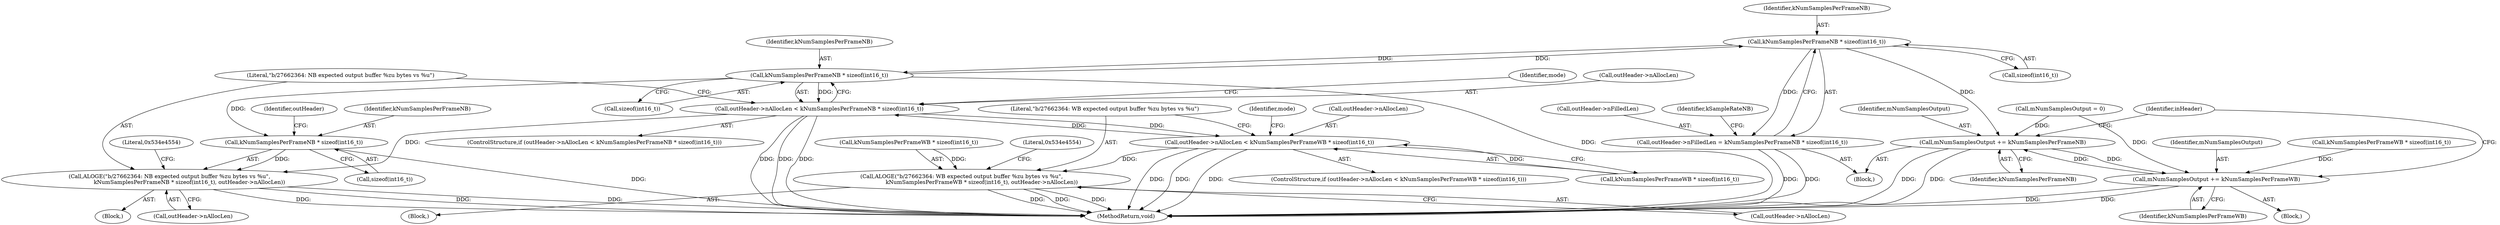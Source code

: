 digraph "0_Android_daa85dac2055b22dabbb3b4e537597e6ab73a866@API" {
"1000569" [label="(Call,kNumSamplesPerFrameNB * sizeof(int16_t))"];
"1000242" [label="(Call,kNumSamplesPerFrameNB * sizeof(int16_t))"];
"1000569" [label="(Call,kNumSamplesPerFrameNB * sizeof(int16_t))"];
"1000238" [label="(Call,outHeader->nAllocLen < kNumSamplesPerFrameNB * sizeof(int16_t))"];
"1000247" [label="(Call,ALOGE(\"b/27662364: NB expected output buffer %zu bytes vs %u\",\n                       kNumSamplesPerFrameNB * sizeof(int16_t), outHeader->nAllocLen))"];
"1000373" [label="(Call,outHeader->nAllocLen < kNumSamplesPerFrameWB * sizeof(int16_t))"];
"1000382" [label="(Call,ALOGE(\"b/27662364: WB expected output buffer %zu bytes vs %u\",\n                       kNumSamplesPerFrameWB * sizeof(int16_t), outHeader->nAllocLen))"];
"1000249" [label="(Call,kNumSamplesPerFrameNB * sizeof(int16_t))"];
"1000565" [label="(Call,outHeader->nFilledLen = kNumSamplesPerFrameNB * sizeof(int16_t))"];
"1000574" [label="(Call,mNumSamplesOutput += kNumSamplesPerFrameNB)"];
"1000588" [label="(Call,mNumSamplesOutput += kNumSamplesPerFrameWB)"];
"1000384" [label="(Call,kNumSamplesPerFrameWB * sizeof(int16_t))"];
"1000246" [label="(Block,)"];
"1000244" [label="(Call,sizeof(int16_t))"];
"1000381" [label="(Block,)"];
"1000249" [label="(Call,kNumSamplesPerFrameNB * sizeof(int16_t))"];
"1000578" [label="(Block,)"];
"1000373" [label="(Call,outHeader->nAllocLen < kNumSamplesPerFrameWB * sizeof(int16_t))"];
"1000565" [label="(Call,outHeader->nFilledLen = kNumSamplesPerFrameNB * sizeof(int16_t))"];
"1000237" [label="(ControlStructure,if (outHeader->nAllocLen < kNumSamplesPerFrameNB * sizeof(int16_t)))"];
"1000566" [label="(Call,outHeader->nFilledLen)"];
"1000583" [label="(Call,kNumSamplesPerFrameWB * sizeof(int16_t))"];
"1000594" [label="(Identifier,inHeader)"];
"1000588" [label="(Call,mNumSamplesOutput += kNumSamplesPerFrameWB)"];
"1000570" [label="(Identifier,kNumSamplesPerFrameNB)"];
"1000242" [label="(Call,kNumSamplesPerFrameNB * sizeof(int16_t))"];
"1000405" [label="(Identifier,mode)"];
"1000251" [label="(Call,sizeof(int16_t))"];
"1000253" [label="(Call,outHeader->nAllocLen)"];
"1000374" [label="(Call,outHeader->nAllocLen)"];
"1000270" [label="(Identifier,mode)"];
"1000630" [label="(MethodReturn,void)"];
"1000571" [label="(Call,sizeof(int16_t))"];
"1000257" [label="(Literal,0x534e4554)"];
"1000239" [label="(Call,outHeader->nAllocLen)"];
"1000254" [label="(Identifier,outHeader)"];
"1000383" [label="(Literal,\"b/27662364: WB expected output buffer %zu bytes vs %u\")"];
"1000377" [label="(Call,kNumSamplesPerFrameWB * sizeof(int16_t))"];
"1000382" [label="(Call,ALOGE(\"b/27662364: WB expected output buffer %zu bytes vs %u\",\n                       kNumSamplesPerFrameWB * sizeof(int16_t), outHeader->nAllocLen))"];
"1000573" [label="(Identifier,kSampleRateNB)"];
"1000589" [label="(Identifier,mNumSamplesOutput)"];
"1000574" [label="(Call,mNumSamplesOutput += kNumSamplesPerFrameNB)"];
"1000564" [label="(Block,)"];
"1000575" [label="(Identifier,mNumSamplesOutput)"];
"1000238" [label="(Call,outHeader->nAllocLen < kNumSamplesPerFrameNB * sizeof(int16_t))"];
"1000248" [label="(Literal,\"b/27662364: NB expected output buffer %zu bytes vs %u\")"];
"1000247" [label="(Call,ALOGE(\"b/27662364: NB expected output buffer %zu bytes vs %u\",\n                       kNumSamplesPerFrameNB * sizeof(int16_t), outHeader->nAllocLen))"];
"1000392" [label="(Literal,0x534e4554)"];
"1000576" [label="(Identifier,kNumSamplesPerFrameNB)"];
"1000388" [label="(Call,outHeader->nAllocLen)"];
"1000250" [label="(Identifier,kNumSamplesPerFrameNB)"];
"1000243" [label="(Identifier,kNumSamplesPerFrameNB)"];
"1000218" [label="(Call,mNumSamplesOutput = 0)"];
"1000569" [label="(Call,kNumSamplesPerFrameNB * sizeof(int16_t))"];
"1000590" [label="(Identifier,kNumSamplesPerFrameWB)"];
"1000372" [label="(ControlStructure,if (outHeader->nAllocLen < kNumSamplesPerFrameWB * sizeof(int16_t)))"];
"1000569" -> "1000565"  [label="AST: "];
"1000569" -> "1000571"  [label="CFG: "];
"1000570" -> "1000569"  [label="AST: "];
"1000571" -> "1000569"  [label="AST: "];
"1000565" -> "1000569"  [label="CFG: "];
"1000569" -> "1000242"  [label="DDG: "];
"1000569" -> "1000565"  [label="DDG: "];
"1000242" -> "1000569"  [label="DDG: "];
"1000569" -> "1000574"  [label="DDG: "];
"1000242" -> "1000238"  [label="AST: "];
"1000242" -> "1000244"  [label="CFG: "];
"1000243" -> "1000242"  [label="AST: "];
"1000244" -> "1000242"  [label="AST: "];
"1000238" -> "1000242"  [label="CFG: "];
"1000242" -> "1000630"  [label="DDG: "];
"1000242" -> "1000238"  [label="DDG: "];
"1000242" -> "1000249"  [label="DDG: "];
"1000238" -> "1000237"  [label="AST: "];
"1000239" -> "1000238"  [label="AST: "];
"1000248" -> "1000238"  [label="CFG: "];
"1000270" -> "1000238"  [label="CFG: "];
"1000238" -> "1000630"  [label="DDG: "];
"1000238" -> "1000630"  [label="DDG: "];
"1000238" -> "1000630"  [label="DDG: "];
"1000373" -> "1000238"  [label="DDG: "];
"1000238" -> "1000247"  [label="DDG: "];
"1000238" -> "1000373"  [label="DDG: "];
"1000247" -> "1000246"  [label="AST: "];
"1000247" -> "1000253"  [label="CFG: "];
"1000248" -> "1000247"  [label="AST: "];
"1000249" -> "1000247"  [label="AST: "];
"1000253" -> "1000247"  [label="AST: "];
"1000257" -> "1000247"  [label="CFG: "];
"1000247" -> "1000630"  [label="DDG: "];
"1000247" -> "1000630"  [label="DDG: "];
"1000247" -> "1000630"  [label="DDG: "];
"1000249" -> "1000247"  [label="DDG: "];
"1000373" -> "1000372"  [label="AST: "];
"1000373" -> "1000377"  [label="CFG: "];
"1000374" -> "1000373"  [label="AST: "];
"1000377" -> "1000373"  [label="AST: "];
"1000383" -> "1000373"  [label="CFG: "];
"1000405" -> "1000373"  [label="CFG: "];
"1000373" -> "1000630"  [label="DDG: "];
"1000373" -> "1000630"  [label="DDG: "];
"1000373" -> "1000630"  [label="DDG: "];
"1000377" -> "1000373"  [label="DDG: "];
"1000373" -> "1000382"  [label="DDG: "];
"1000382" -> "1000381"  [label="AST: "];
"1000382" -> "1000388"  [label="CFG: "];
"1000383" -> "1000382"  [label="AST: "];
"1000384" -> "1000382"  [label="AST: "];
"1000388" -> "1000382"  [label="AST: "];
"1000392" -> "1000382"  [label="CFG: "];
"1000382" -> "1000630"  [label="DDG: "];
"1000382" -> "1000630"  [label="DDG: "];
"1000382" -> "1000630"  [label="DDG: "];
"1000384" -> "1000382"  [label="DDG: "];
"1000249" -> "1000251"  [label="CFG: "];
"1000250" -> "1000249"  [label="AST: "];
"1000251" -> "1000249"  [label="AST: "];
"1000254" -> "1000249"  [label="CFG: "];
"1000249" -> "1000630"  [label="DDG: "];
"1000565" -> "1000564"  [label="AST: "];
"1000566" -> "1000565"  [label="AST: "];
"1000573" -> "1000565"  [label="CFG: "];
"1000565" -> "1000630"  [label="DDG: "];
"1000565" -> "1000630"  [label="DDG: "];
"1000574" -> "1000564"  [label="AST: "];
"1000574" -> "1000576"  [label="CFG: "];
"1000575" -> "1000574"  [label="AST: "];
"1000576" -> "1000574"  [label="AST: "];
"1000594" -> "1000574"  [label="CFG: "];
"1000574" -> "1000630"  [label="DDG: "];
"1000574" -> "1000630"  [label="DDG: "];
"1000588" -> "1000574"  [label="DDG: "];
"1000218" -> "1000574"  [label="DDG: "];
"1000574" -> "1000588"  [label="DDG: "];
"1000588" -> "1000578"  [label="AST: "];
"1000588" -> "1000590"  [label="CFG: "];
"1000589" -> "1000588"  [label="AST: "];
"1000590" -> "1000588"  [label="AST: "];
"1000594" -> "1000588"  [label="CFG: "];
"1000588" -> "1000630"  [label="DDG: "];
"1000588" -> "1000630"  [label="DDG: "];
"1000583" -> "1000588"  [label="DDG: "];
"1000218" -> "1000588"  [label="DDG: "];
}
